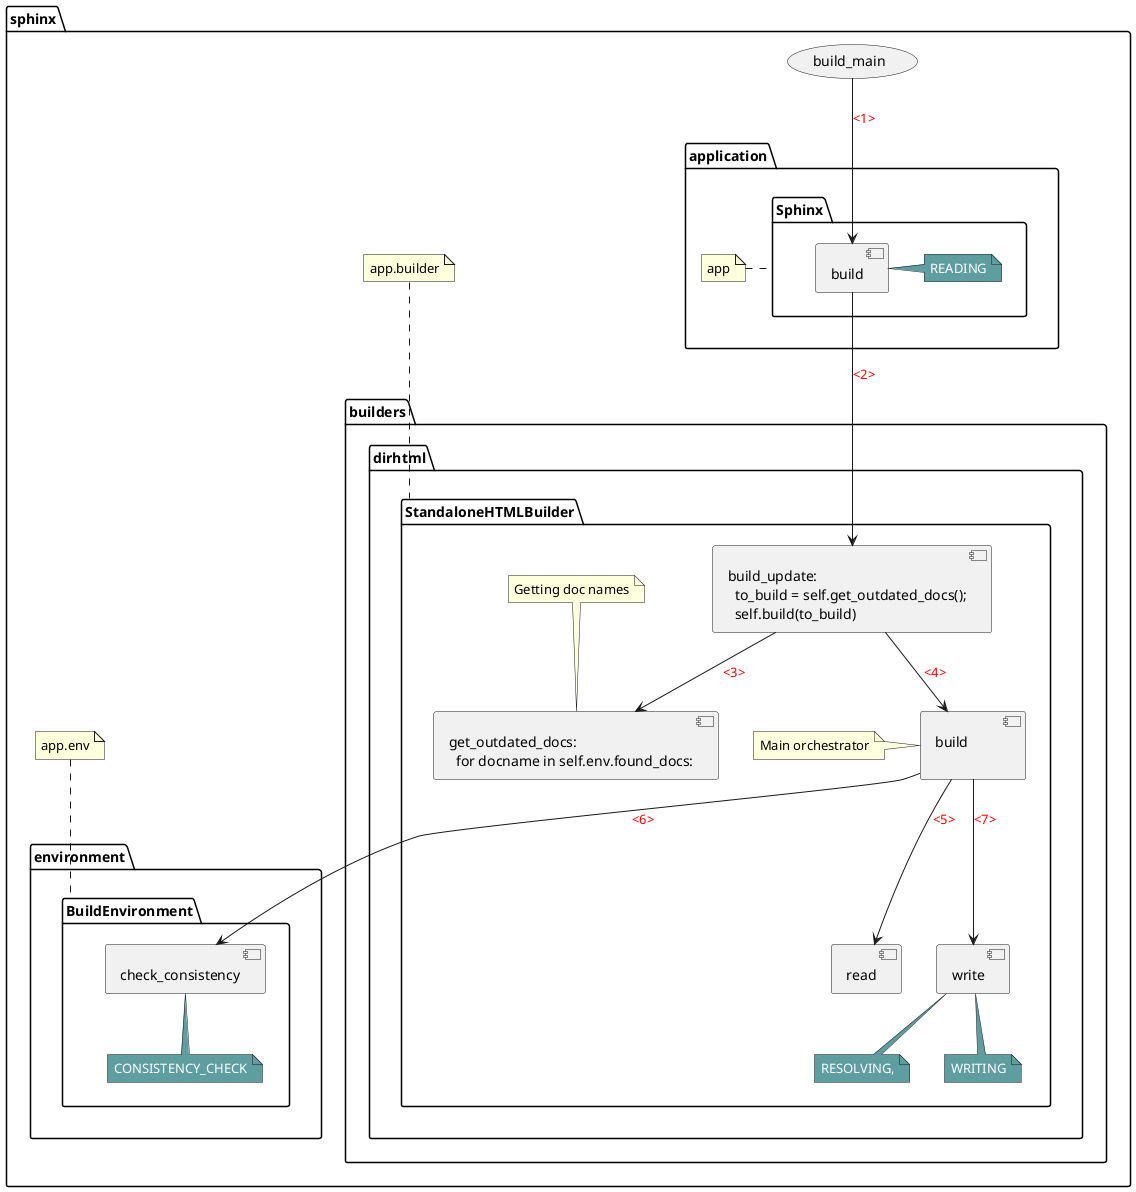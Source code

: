 @startuml
skinparam ArrowFontColor red
'   NoteBackgroundColor<< phase >> CadetBlue
'   NoteFontColor<< phase >> White

package "sphinx" {
   (build_main)
   package "application" {
      folder "Sphinx" {
         [build] as app_build
         note right of app_build #CadetBlue: <font color=white>READING</font>
      }
      note left of Sphinx: app
   }


   package "builders" {
      package "dirhtml" {
         folder "StandaloneHTMLBuilder" {
            [build_update:\n  to_build = self.get_outdated_docs();\n  self.build(to_build)] as builder_update
            [get_outdated_docs:\n  for docname in self.env.found_docs:] as get_outdated
            [build\n                  ] as builder_build
            [read] as builder_read
            [write] as builder_write
            note top of get_outdated: Getting doc names
            note bottom of builder_write #CadetBlue : <font color=white>RESOLVING,</font>
            note bottom of builder_write #CadetBlue : <font color=white>WRITING</font>
'            note bottom of builder_write #CadetBlue
'               <font color=white>RESOLVING,</font>
'               <font color=white>WRITING</font>
'            end note
            note left of builder_build: Main orchestrator
         }
      }
   }
   note top of StandaloneHTMLBuilder: app.builder

   package "environment" {
      folder "BuildEnvironment" {
'         [found_docs] as env_docs
'         together {
'            [find_files] as env_files
            [check_consistency] as consistency
'         }
         note bottom of consistency #CadetBlue: <font color=white>CONSISTENCY_CHECK</font>
      }
   }
   note top of BuildEnvironment: app.env

'   note left of BuildEnvironment: app.env
'   note bottom of consistency: CONSISTENCY_CHECK

'   package "project" {
'      folder "Project" {
'         [docnames] as project_docnames
'         [discover] as project_discover
'      }
'   }
'   note bottom of Project: env.project\napp.env.project\napp.project
'
'   package "domains" {
'      folder "Domain" {
'         [check_consistency] as domain_consistency
'      }
'   }
'   note bottom of Domain: env.domains{[name], [Domain]}
}

build_main --> app_build : <1>
app_build --> builder_update : <2>
builder_update --> get_outdated : <3>
'get_outdated --> env_docs : <4>
'env_docs --> project_docnames
builder_update --> builder_build : <4>
builder_build --> builder_read: <5>
builder_build --> builder_write: <7>
'builder_write --> env_docs
'builder_read --> env_files
'env_files --> project_discover
builder_build --> consistency: <6>
'consistency --> domain_consistency

get_outdated -[hidden]right-> builder_build
builder_read -[hidden]> builder_write
builder_write -[hidden]> consistency
'env_docs -[hidden]> env_files
'env_files -[hidden]> consistency
'project_docnames -[hidden]> project_discover
'project_discover -[hidden]> domain_consistency
@enduml